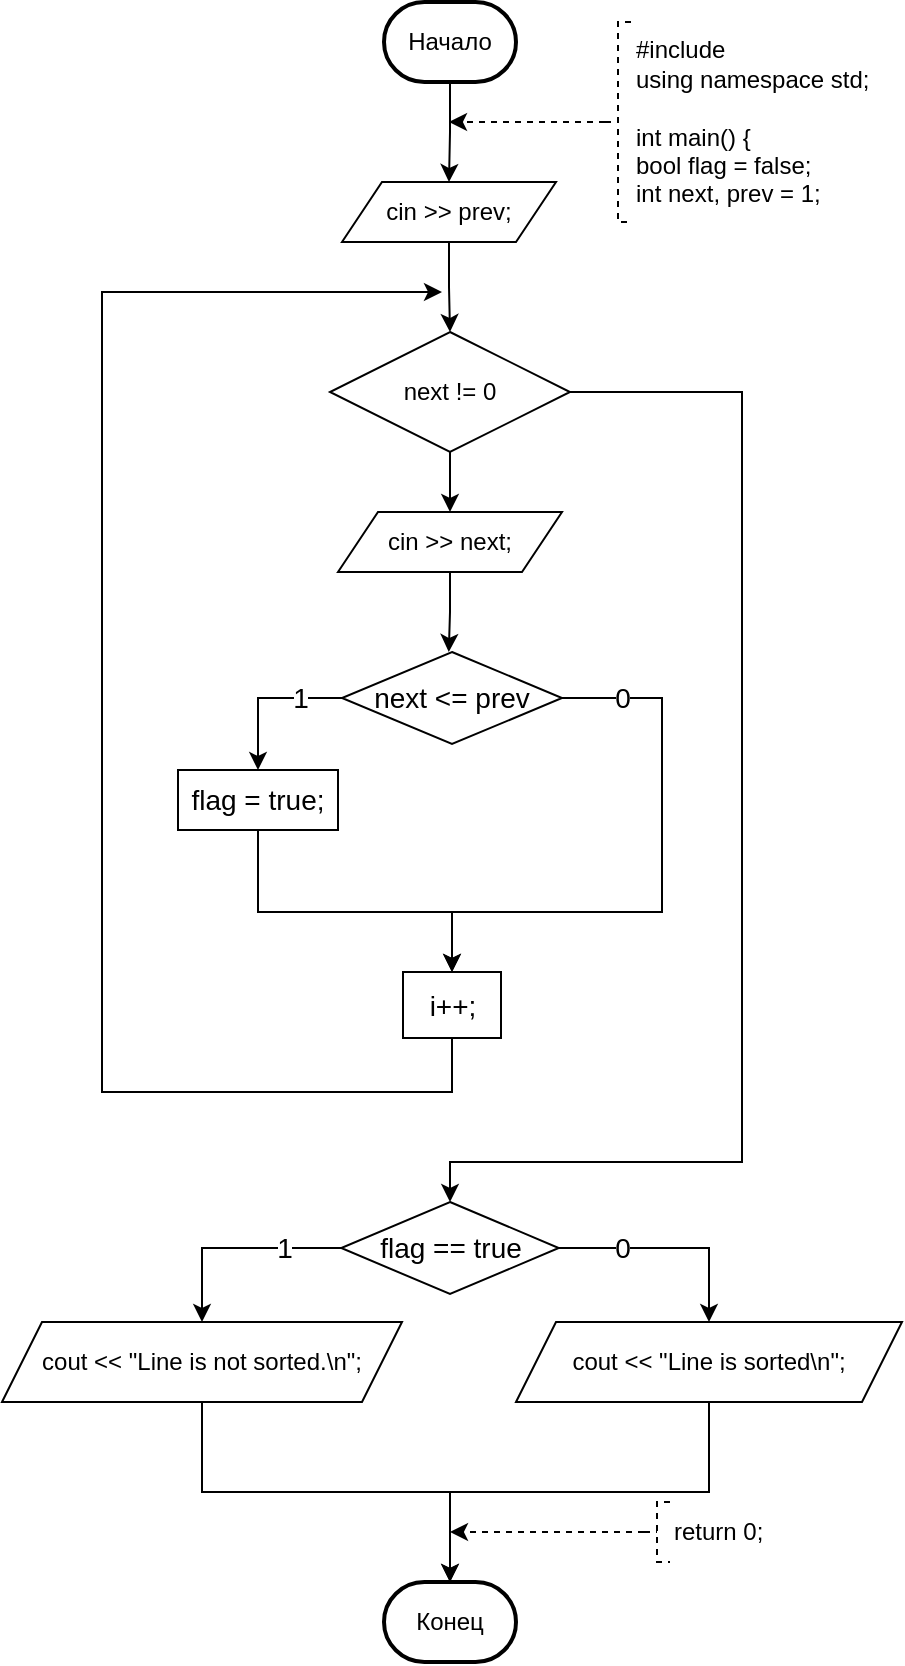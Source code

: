 <mxfile version="16.0.0" type="google"><diagram id="55uzGRTNuzwJCuvjoyKT" name="Страница 1"><mxGraphModel dx="998" dy="588" grid="1" gridSize="10" guides="1" tooltips="1" connect="1" arrows="1" fold="1" page="1" pageScale="1" pageWidth="827" pageHeight="1169" math="0" shadow="0"><root><mxCell id="0"/><mxCell id="1" parent="0"/><mxCell id="W0CLZ3Ut7nUi9K0QuqUT-1" style="edgeStyle=orthogonalEdgeStyle;rounded=0;orthogonalLoop=1;jettySize=auto;html=1;entryX=0.5;entryY=0;entryDx=0;entryDy=0;exitX=0.5;exitY=1;exitDx=0;exitDy=0;exitPerimeter=0;" edge="1" parent="1" source="W0CLZ3Ut7nUi9K0QuqUT-2" target="W0CLZ3Ut7nUi9K0QuqUT-4"><mxGeometry relative="1" as="geometry"><mxPoint x="404" y="80" as="sourcePoint"/><Array as="points"/></mxGeometry></mxCell><mxCell id="W0CLZ3Ut7nUi9K0QuqUT-2" value="Начало" style="strokeWidth=2;html=1;shape=mxgraph.flowchart.terminator;whiteSpace=wrap;" vertex="1" parent="1"><mxGeometry x="381" y="40" width="66" height="40" as="geometry"/></mxCell><mxCell id="W0CLZ3Ut7nUi9K0QuqUT-3" style="edgeStyle=orthogonalEdgeStyle;rounded=0;orthogonalLoop=1;jettySize=auto;html=1;entryX=0.5;entryY=0;entryDx=0;entryDy=0;" edge="1" parent="1" source="W0CLZ3Ut7nUi9K0QuqUT-4" target="W0CLZ3Ut7nUi9K0QuqUT-19"><mxGeometry relative="1" as="geometry"><mxPoint x="414" y="205" as="targetPoint"/></mxGeometry></mxCell><mxCell id="W0CLZ3Ut7nUi9K0QuqUT-4" value="cin &amp;gt;&amp;gt; prev;" style="shape=parallelogram;perimeter=parallelogramPerimeter;whiteSpace=wrap;html=1;fixedSize=1;" vertex="1" parent="1"><mxGeometry x="360" y="130" width="107" height="30" as="geometry"/></mxCell><mxCell id="W0CLZ3Ut7nUi9K0QuqUT-5" style="edgeStyle=orthogonalEdgeStyle;rounded=0;orthogonalLoop=1;jettySize=auto;html=1;dashed=1;exitX=0;exitY=0.5;exitDx=0;exitDy=0;exitPerimeter=0;" edge="1" parent="1" source="W0CLZ3Ut7nUi9K0QuqUT-6"><mxGeometry relative="1" as="geometry"><mxPoint x="413.5" y="100.0" as="targetPoint"/><Array as="points"/></mxGeometry></mxCell><mxCell id="W0CLZ3Ut7nUi9K0QuqUT-6" value="#include &lt;br&gt;using namespace std;&lt;br&gt;&lt;br&gt;int main() {&lt;br&gt;&#9;bool flag = false;&lt;br&gt;&#9;int next, prev = 1;" style="strokeWidth=1;html=1;shape=mxgraph.flowchart.annotation_2;align=left;labelPosition=right;pointerEvents=1;dashed=1;" vertex="1" parent="1"><mxGeometry x="491.5" y="50" width="13" height="100" as="geometry"/></mxCell><mxCell id="W0CLZ3Ut7nUi9K0QuqUT-11" value="Конец" style="strokeWidth=2;html=1;shape=mxgraph.flowchart.terminator;whiteSpace=wrap;" vertex="1" parent="1"><mxGeometry x="381" y="830" width="66" height="40" as="geometry"/></mxCell><mxCell id="W0CLZ3Ut7nUi9K0QuqUT-12" style="edgeStyle=orthogonalEdgeStyle;rounded=0;orthogonalLoop=1;jettySize=auto;html=1;exitX=0;exitY=0.5;exitDx=0;exitDy=0;exitPerimeter=0;dashed=1;" edge="1" parent="1" source="W0CLZ3Ut7nUi9K0QuqUT-13"><mxGeometry relative="1" as="geometry"><mxPoint x="414" y="805" as="targetPoint"/><mxPoint x="504" y="880" as="sourcePoint"/></mxGeometry></mxCell><mxCell id="W0CLZ3Ut7nUi9K0QuqUT-13" value="return 0;" style="strokeWidth=1;html=1;shape=mxgraph.flowchart.annotation_2;align=left;labelPosition=right;pointerEvents=1;dashed=1;" vertex="1" parent="1"><mxGeometry x="511" y="790" width="13" height="30" as="geometry"/></mxCell><mxCell id="W0CLZ3Ut7nUi9K0QuqUT-17" value="" style="edgeStyle=orthogonalEdgeStyle;rounded=0;orthogonalLoop=1;jettySize=auto;html=1;entryX=0.5;entryY=0;entryDx=0;entryDy=0;" edge="1" parent="1" source="W0CLZ3Ut7nUi9K0QuqUT-19" target="W0CLZ3Ut7nUi9K0QuqUT-37"><mxGeometry relative="1" as="geometry"><mxPoint x="234.5" y="610" as="targetPoint"/><Array as="points"><mxPoint x="560" y="235"/><mxPoint x="560" y="620"/><mxPoint x="414" y="620"/></Array></mxGeometry></mxCell><mxCell id="W0CLZ3Ut7nUi9K0QuqUT-18" style="edgeStyle=orthogonalEdgeStyle;rounded=0;orthogonalLoop=1;jettySize=auto;html=1;entryX=0.5;entryY=0;entryDx=0;entryDy=0;fontSize=14;" edge="1" parent="1" source="W0CLZ3Ut7nUi9K0QuqUT-19" target="W0CLZ3Ut7nUi9K0QuqUT-33"><mxGeometry relative="1" as="geometry"><mxPoint x="413.375" y="295" as="targetPoint"/></mxGeometry></mxCell><mxCell id="W0CLZ3Ut7nUi9K0QuqUT-19" value="next != 0" style="rhombus;whiteSpace=wrap;html=1;" vertex="1" parent="1"><mxGeometry x="354" y="205" width="120" height="60" as="geometry"/></mxCell><mxCell id="W0CLZ3Ut7nUi9K0QuqUT-20" value="" style="edgeStyle=orthogonalEdgeStyle;rounded=0;orthogonalLoop=1;jettySize=auto;html=1;exitX=0.5;exitY=1;exitDx=0;exitDy=0;" edge="1" parent="1" source="W0CLZ3Ut7nUi9K0QuqUT-33"><mxGeometry relative="1" as="geometry"><mxPoint x="413.375" y="325" as="sourcePoint"/><mxPoint x="413.4" y="365" as="targetPoint"/></mxGeometry></mxCell><mxCell id="W0CLZ3Ut7nUi9K0QuqUT-24" value="1" style="edgeStyle=orthogonalEdgeStyle;rounded=0;orthogonalLoop=1;jettySize=auto;html=1;entryX=0.5;entryY=0;entryDx=0;entryDy=0;fontSize=14;exitX=0;exitY=0.5;exitDx=0;exitDy=0;" edge="1" parent="1" source="W0CLZ3Ut7nUi9K0QuqUT-26" target="W0CLZ3Ut7nUi9K0QuqUT-28"><mxGeometry x="-0.459" relative="1" as="geometry"><Array as="points"><mxPoint x="318" y="388"/></Array><mxPoint as="offset"/><mxPoint x="358" y="388" as="sourcePoint"/></mxGeometry></mxCell><mxCell id="W0CLZ3Ut7nUi9K0QuqUT-25" value="0" style="edgeStyle=orthogonalEdgeStyle;rounded=0;orthogonalLoop=1;jettySize=auto;html=1;fontSize=14;exitX=1;exitY=0.5;exitDx=0;exitDy=0;entryX=0.5;entryY=0;entryDx=0;entryDy=0;" edge="1" parent="1" source="W0CLZ3Ut7nUi9K0QuqUT-26" target="W0CLZ3Ut7nUi9K0QuqUT-30"><mxGeometry x="-0.794" relative="1" as="geometry"><mxPoint as="offset"/><Array as="points"><mxPoint x="520" y="388"/><mxPoint x="520" y="495"/><mxPoint x="415" y="495"/></Array></mxGeometry></mxCell><mxCell id="W0CLZ3Ut7nUi9K0QuqUT-26" value="next &lt;= prev" style="rhombus;whiteSpace=wrap;html=1;fontSize=14;" vertex="1" parent="1"><mxGeometry x="360" y="365" width="110" height="46" as="geometry"/></mxCell><mxCell id="W0CLZ3Ut7nUi9K0QuqUT-27" style="edgeStyle=orthogonalEdgeStyle;rounded=0;orthogonalLoop=1;jettySize=auto;html=1;fontSize=14;exitX=0.5;exitY=1;exitDx=0;exitDy=0;entryX=0.5;entryY=0;entryDx=0;entryDy=0;" edge="1" parent="1" source="W0CLZ3Ut7nUi9K0QuqUT-28" target="W0CLZ3Ut7nUi9K0QuqUT-30"><mxGeometry relative="1" as="geometry"><mxPoint x="414" y="185" as="targetPoint"/><Array as="points"><mxPoint x="318" y="495"/><mxPoint x="415" y="495"/></Array><mxPoint x="318" y="525" as="sourcePoint"/></mxGeometry></mxCell><mxCell id="W0CLZ3Ut7nUi9K0QuqUT-28" value="flag = true;" style="rounded=0;whiteSpace=wrap;html=1;fontSize=14;" vertex="1" parent="1"><mxGeometry x="278" y="424" width="80" height="30" as="geometry"/></mxCell><mxCell id="W0CLZ3Ut7nUi9K0QuqUT-34" style="edgeStyle=orthogonalEdgeStyle;rounded=0;orthogonalLoop=1;jettySize=auto;html=1;" edge="1" parent="1" source="W0CLZ3Ut7nUi9K0QuqUT-30"><mxGeometry relative="1" as="geometry"><mxPoint x="410" y="185" as="targetPoint"/><Array as="points"><mxPoint x="415" y="585"/><mxPoint x="240" y="585"/><mxPoint x="240" y="185"/></Array></mxGeometry></mxCell><mxCell id="W0CLZ3Ut7nUi9K0QuqUT-30" value="i++;" style="whiteSpace=wrap;html=1;fontSize=14;" vertex="1" parent="1"><mxGeometry x="390.5" y="525" width="49" height="33" as="geometry"/></mxCell><mxCell id="W0CLZ3Ut7nUi9K0QuqUT-33" value="cin &gt;&gt; next;" style="shape=parallelogram;perimeter=parallelogramPerimeter;whiteSpace=wrap;html=1;fixedSize=1;" vertex="1" parent="1"><mxGeometry x="358" y="295" width="112" height="30" as="geometry"/></mxCell><mxCell id="W0CLZ3Ut7nUi9K0QuqUT-35" value="1" style="edgeStyle=orthogonalEdgeStyle;rounded=0;orthogonalLoop=1;jettySize=auto;html=1;entryX=0.5;entryY=0;entryDx=0;entryDy=0;fontSize=14;" edge="1" parent="1" source="W0CLZ3Ut7nUi9K0QuqUT-37" target="W0CLZ3Ut7nUi9K0QuqUT-40"><mxGeometry x="-0.459" relative="1" as="geometry"><Array as="points"><mxPoint x="290" y="663"/></Array><mxPoint as="offset"/><mxPoint x="331.75" y="699" as="targetPoint"/></mxGeometry></mxCell><mxCell id="W0CLZ3Ut7nUi9K0QuqUT-36" value="0" style="edgeStyle=orthogonalEdgeStyle;rounded=0;orthogonalLoop=1;jettySize=auto;html=1;fontSize=14;entryX=0.5;entryY=0;entryDx=0;entryDy=0;" edge="1" parent="1" source="W0CLZ3Ut7nUi9K0QuqUT-37" target="W0CLZ3Ut7nUi9K0QuqUT-41"><mxGeometry x="-0.435" relative="1" as="geometry"><mxPoint as="offset"/><mxPoint x="508.75" y="696" as="targetPoint"/><Array as="points"><mxPoint x="544" y="663"/></Array></mxGeometry></mxCell><mxCell id="W0CLZ3Ut7nUi9K0QuqUT-37" value="flag == true" style="rhombus;whiteSpace=wrap;html=1;fontSize=14;" vertex="1" parent="1"><mxGeometry x="359.63" y="640" width="108.75" height="46" as="geometry"/></mxCell><mxCell id="W0CLZ3Ut7nUi9K0QuqUT-42" style="edgeStyle=orthogonalEdgeStyle;rounded=0;orthogonalLoop=1;jettySize=auto;html=1;entryX=0.5;entryY=0;entryDx=0;entryDy=0;entryPerimeter=0;" edge="1" parent="1" source="W0CLZ3Ut7nUi9K0QuqUT-40" target="W0CLZ3Ut7nUi9K0QuqUT-11"><mxGeometry relative="1" as="geometry"/></mxCell><mxCell id="W0CLZ3Ut7nUi9K0QuqUT-40" value="cout &lt;&lt; &quot;Line is not sorted.\n&quot;;" style="shape=parallelogram;perimeter=parallelogramPerimeter;whiteSpace=wrap;html=1;fixedSize=1;" vertex="1" parent="1"><mxGeometry x="190" y="700" width="200" height="40" as="geometry"/></mxCell><mxCell id="W0CLZ3Ut7nUi9K0QuqUT-43" style="edgeStyle=orthogonalEdgeStyle;rounded=0;orthogonalLoop=1;jettySize=auto;html=1;entryX=0.5;entryY=0;entryDx=0;entryDy=0;entryPerimeter=0;" edge="1" parent="1" source="W0CLZ3Ut7nUi9K0QuqUT-41" target="W0CLZ3Ut7nUi9K0QuqUT-11"><mxGeometry relative="1" as="geometry"><mxPoint x="543.5" y="760" as="targetPoint"/></mxGeometry></mxCell><mxCell id="W0CLZ3Ut7nUi9K0QuqUT-41" value="cout &lt;&lt; &quot;Line is sorted\n&quot;;" style="shape=parallelogram;perimeter=parallelogramPerimeter;whiteSpace=wrap;html=1;fixedSize=1;" vertex="1" parent="1"><mxGeometry x="447" y="700" width="193" height="40" as="geometry"/></mxCell></root></mxGraphModel></diagram></mxfile>